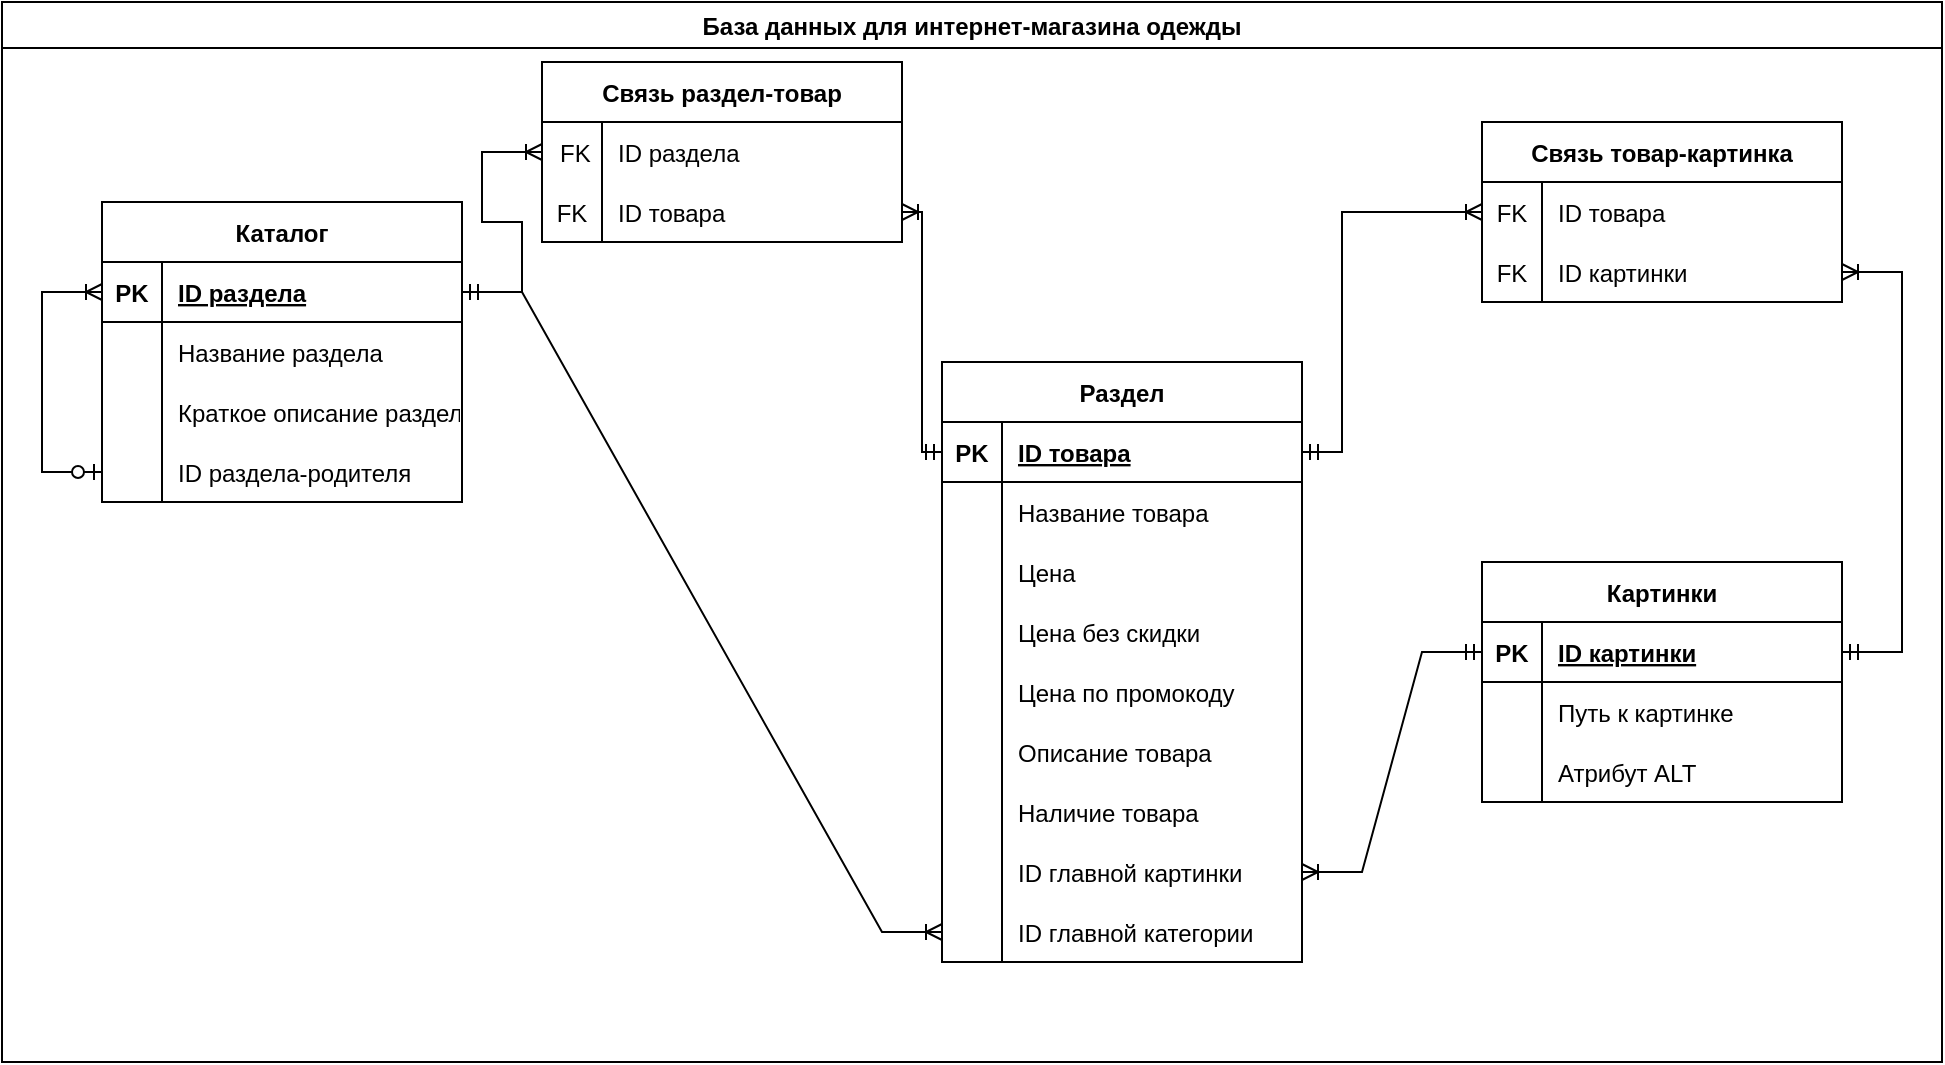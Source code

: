 <mxfile version="19.0.2" type="device"><diagram id="R2lEEEUBdFMjLlhIrx00" name="Page-1"><mxGraphModel dx="782" dy="539" grid="1" gridSize="10" guides="1" tooltips="1" connect="1" arrows="1" fold="1" page="1" pageScale="1" pageWidth="1169" pageHeight="827" math="0" shadow="0" extFonts="Permanent Marker^https://fonts.googleapis.com/css?family=Permanent+Marker"><root><mxCell id="0"/><mxCell id="1" parent="0"/><mxCell id="BN_3y-U1vADkmixCZJ9w-1" value="База данных для интернет-магазина одежды" style="swimlane;" parent="1" vertex="1"><mxGeometry x="10" width="970" height="530" as="geometry"/></mxCell><mxCell id="BN_3y-U1vADkmixCZJ9w-2" value="Каталог" style="shape=table;startSize=30;container=1;collapsible=1;childLayout=tableLayout;fixedRows=1;rowLines=0;fontStyle=1;align=center;resizeLast=1;" parent="BN_3y-U1vADkmixCZJ9w-1" vertex="1"><mxGeometry x="50" y="100" width="180" height="150" as="geometry"/></mxCell><mxCell id="BN_3y-U1vADkmixCZJ9w-3" value="" style="shape=tableRow;horizontal=0;startSize=0;swimlaneHead=0;swimlaneBody=0;fillColor=none;collapsible=0;dropTarget=0;points=[[0,0.5],[1,0.5]];portConstraint=eastwest;top=0;left=0;right=0;bottom=1;" parent="BN_3y-U1vADkmixCZJ9w-2" vertex="1"><mxGeometry y="30" width="180" height="30" as="geometry"/></mxCell><mxCell id="BN_3y-U1vADkmixCZJ9w-4" value="PK" style="shape=partialRectangle;connectable=0;fillColor=none;top=0;left=0;bottom=0;right=0;fontStyle=1;overflow=hidden;" parent="BN_3y-U1vADkmixCZJ9w-3" vertex="1"><mxGeometry width="30" height="30" as="geometry"><mxRectangle width="30" height="30" as="alternateBounds"/></mxGeometry></mxCell><mxCell id="BN_3y-U1vADkmixCZJ9w-5" value="ID раздела" style="shape=partialRectangle;connectable=0;fillColor=none;top=0;left=0;bottom=0;right=0;align=left;spacingLeft=6;fontStyle=5;overflow=hidden;" parent="BN_3y-U1vADkmixCZJ9w-3" vertex="1"><mxGeometry x="30" width="150" height="30" as="geometry"><mxRectangle width="150" height="30" as="alternateBounds"/></mxGeometry></mxCell><mxCell id="BN_3y-U1vADkmixCZJ9w-6" value="" style="shape=tableRow;horizontal=0;startSize=0;swimlaneHead=0;swimlaneBody=0;fillColor=none;collapsible=0;dropTarget=0;points=[[0,0.5],[1,0.5]];portConstraint=eastwest;top=0;left=0;right=0;bottom=0;" parent="BN_3y-U1vADkmixCZJ9w-2" vertex="1"><mxGeometry y="60" width="180" height="30" as="geometry"/></mxCell><mxCell id="BN_3y-U1vADkmixCZJ9w-7" value="" style="shape=partialRectangle;connectable=0;fillColor=none;top=0;left=0;bottom=0;right=0;editable=1;overflow=hidden;" parent="BN_3y-U1vADkmixCZJ9w-6" vertex="1"><mxGeometry width="30" height="30" as="geometry"><mxRectangle width="30" height="30" as="alternateBounds"/></mxGeometry></mxCell><mxCell id="BN_3y-U1vADkmixCZJ9w-8" value="Название раздела" style="shape=partialRectangle;connectable=0;fillColor=none;top=0;left=0;bottom=0;right=0;align=left;spacingLeft=6;overflow=hidden;" parent="BN_3y-U1vADkmixCZJ9w-6" vertex="1"><mxGeometry x="30" width="150" height="30" as="geometry"><mxRectangle width="150" height="30" as="alternateBounds"/></mxGeometry></mxCell><mxCell id="ZzK4kLSiUDgxH4nlHfGo-33" style="shape=tableRow;horizontal=0;startSize=0;swimlaneHead=0;swimlaneBody=0;fillColor=none;collapsible=0;dropTarget=0;points=[[0,0.5],[1,0.5]];portConstraint=eastwest;top=0;left=0;right=0;bottom=0;" parent="BN_3y-U1vADkmixCZJ9w-2" vertex="1"><mxGeometry y="90" width="180" height="30" as="geometry"/></mxCell><mxCell id="ZzK4kLSiUDgxH4nlHfGo-34" style="shape=partialRectangle;connectable=0;fillColor=none;top=0;left=0;bottom=0;right=0;editable=1;overflow=hidden;" parent="ZzK4kLSiUDgxH4nlHfGo-33" vertex="1"><mxGeometry width="30" height="30" as="geometry"><mxRectangle width="30" height="30" as="alternateBounds"/></mxGeometry></mxCell><mxCell id="ZzK4kLSiUDgxH4nlHfGo-35" value="Краткое описание раздела" style="shape=partialRectangle;connectable=0;fillColor=none;top=0;left=0;bottom=0;right=0;align=left;spacingLeft=6;overflow=hidden;" parent="ZzK4kLSiUDgxH4nlHfGo-33" vertex="1"><mxGeometry x="30" width="150" height="30" as="geometry"><mxRectangle width="150" height="30" as="alternateBounds"/></mxGeometry></mxCell><mxCell id="_N6Pax0pi3sCVeasmeUb-1" style="shape=tableRow;horizontal=0;startSize=0;swimlaneHead=0;swimlaneBody=0;fillColor=none;collapsible=0;dropTarget=0;points=[[0,0.5],[1,0.5]];portConstraint=eastwest;top=0;left=0;right=0;bottom=0;" parent="BN_3y-U1vADkmixCZJ9w-2" vertex="1"><mxGeometry y="120" width="180" height="30" as="geometry"/></mxCell><mxCell id="_N6Pax0pi3sCVeasmeUb-2" style="shape=partialRectangle;connectable=0;fillColor=none;top=0;left=0;bottom=0;right=0;editable=1;overflow=hidden;" parent="_N6Pax0pi3sCVeasmeUb-1" vertex="1"><mxGeometry width="30" height="30" as="geometry"><mxRectangle width="30" height="30" as="alternateBounds"/></mxGeometry></mxCell><mxCell id="_N6Pax0pi3sCVeasmeUb-3" value="ID раздела-родителя" style="shape=partialRectangle;connectable=0;fillColor=none;top=0;left=0;bottom=0;right=0;align=left;spacingLeft=6;overflow=hidden;" parent="_N6Pax0pi3sCVeasmeUb-1" vertex="1"><mxGeometry x="30" width="150" height="30" as="geometry"><mxRectangle width="150" height="30" as="alternateBounds"/></mxGeometry></mxCell><mxCell id="_N6Pax0pi3sCVeasmeUb-15" value="" style="edgeStyle=elbowEdgeStyle;fontSize=12;html=1;endArrow=ERoneToMany;startArrow=ERzeroToOne;rounded=0;exitX=0;exitY=0.5;exitDx=0;exitDy=0;entryX=0;entryY=0.5;entryDx=0;entryDy=0;" parent="BN_3y-U1vADkmixCZJ9w-2" source="_N6Pax0pi3sCVeasmeUb-1" target="BN_3y-U1vADkmixCZJ9w-3" edge="1"><mxGeometry width="100" height="100" relative="1" as="geometry"><mxPoint x="20" y="300" as="sourcePoint"/><mxPoint x="120" y="200" as="targetPoint"/><Array as="points"><mxPoint x="-30" y="100"/></Array></mxGeometry></mxCell><mxCell id="BN_3y-U1vADkmixCZJ9w-23" value="Раздел" style="shape=table;startSize=30;container=1;collapsible=1;childLayout=tableLayout;fixedRows=1;rowLines=0;fontStyle=1;align=center;resizeLast=1;" parent="BN_3y-U1vADkmixCZJ9w-1" vertex="1"><mxGeometry x="470" y="180" width="180" height="300" as="geometry"/></mxCell><mxCell id="BN_3y-U1vADkmixCZJ9w-24" value="" style="shape=tableRow;horizontal=0;startSize=0;swimlaneHead=0;swimlaneBody=0;fillColor=none;collapsible=0;dropTarget=0;points=[[0,0.5],[1,0.5]];portConstraint=eastwest;top=0;left=0;right=0;bottom=1;" parent="BN_3y-U1vADkmixCZJ9w-23" vertex="1"><mxGeometry y="30" width="180" height="30" as="geometry"/></mxCell><mxCell id="BN_3y-U1vADkmixCZJ9w-25" value="PK" style="shape=partialRectangle;connectable=0;fillColor=none;top=0;left=0;bottom=0;right=0;fontStyle=1;overflow=hidden;" parent="BN_3y-U1vADkmixCZJ9w-24" vertex="1"><mxGeometry width="30" height="30" as="geometry"><mxRectangle width="30" height="30" as="alternateBounds"/></mxGeometry></mxCell><mxCell id="BN_3y-U1vADkmixCZJ9w-26" value="ID товара" style="shape=partialRectangle;connectable=0;fillColor=none;top=0;left=0;bottom=0;right=0;align=left;spacingLeft=6;fontStyle=5;overflow=hidden;" parent="BN_3y-U1vADkmixCZJ9w-24" vertex="1"><mxGeometry x="30" width="150" height="30" as="geometry"><mxRectangle width="150" height="30" as="alternateBounds"/></mxGeometry></mxCell><mxCell id="BN_3y-U1vADkmixCZJ9w-33" value="" style="shape=tableRow;horizontal=0;startSize=0;swimlaneHead=0;swimlaneBody=0;fillColor=none;collapsible=0;dropTarget=0;points=[[0,0.5],[1,0.5]];portConstraint=eastwest;top=0;left=0;right=0;bottom=0;" parent="BN_3y-U1vADkmixCZJ9w-23" vertex="1"><mxGeometry y="60" width="180" height="30" as="geometry"/></mxCell><mxCell id="BN_3y-U1vADkmixCZJ9w-34" value="" style="shape=partialRectangle;connectable=0;fillColor=none;top=0;left=0;bottom=0;right=0;editable=1;overflow=hidden;" parent="BN_3y-U1vADkmixCZJ9w-33" vertex="1"><mxGeometry width="30" height="30" as="geometry"><mxRectangle width="30" height="30" as="alternateBounds"/></mxGeometry></mxCell><mxCell id="BN_3y-U1vADkmixCZJ9w-35" value="Название товара" style="shape=partialRectangle;connectable=0;fillColor=none;top=0;left=0;bottom=0;right=0;align=left;spacingLeft=6;overflow=hidden;" parent="BN_3y-U1vADkmixCZJ9w-33" vertex="1"><mxGeometry x="30" width="150" height="30" as="geometry"><mxRectangle width="150" height="30" as="alternateBounds"/></mxGeometry></mxCell><mxCell id="Am7Mh1lWVWuJaoGx_Wcg-57" style="shape=tableRow;horizontal=0;startSize=0;swimlaneHead=0;swimlaneBody=0;fillColor=none;collapsible=0;dropTarget=0;points=[[0,0.5],[1,0.5]];portConstraint=eastwest;top=0;left=0;right=0;bottom=0;" parent="BN_3y-U1vADkmixCZJ9w-23" vertex="1"><mxGeometry y="90" width="180" height="30" as="geometry"/></mxCell><mxCell id="Am7Mh1lWVWuJaoGx_Wcg-58" style="shape=partialRectangle;connectable=0;fillColor=none;top=0;left=0;bottom=0;right=0;editable=1;overflow=hidden;" parent="Am7Mh1lWVWuJaoGx_Wcg-57" vertex="1"><mxGeometry width="30" height="30" as="geometry"><mxRectangle width="30" height="30" as="alternateBounds"/></mxGeometry></mxCell><mxCell id="Am7Mh1lWVWuJaoGx_Wcg-59" value="Цена" style="shape=partialRectangle;connectable=0;fillColor=none;top=0;left=0;bottom=0;right=0;align=left;spacingLeft=6;overflow=hidden;" parent="Am7Mh1lWVWuJaoGx_Wcg-57" vertex="1"><mxGeometry x="30" width="150" height="30" as="geometry"><mxRectangle width="150" height="30" as="alternateBounds"/></mxGeometry></mxCell><mxCell id="Am7Mh1lWVWuJaoGx_Wcg-70" style="shape=tableRow;horizontal=0;startSize=0;swimlaneHead=0;swimlaneBody=0;fillColor=none;collapsible=0;dropTarget=0;points=[[0,0.5],[1,0.5]];portConstraint=eastwest;top=0;left=0;right=0;bottom=0;" parent="BN_3y-U1vADkmixCZJ9w-23" vertex="1"><mxGeometry y="120" width="180" height="30" as="geometry"/></mxCell><mxCell id="Am7Mh1lWVWuJaoGx_Wcg-71" style="shape=partialRectangle;connectable=0;fillColor=none;top=0;left=0;bottom=0;right=0;editable=1;overflow=hidden;" parent="Am7Mh1lWVWuJaoGx_Wcg-70" vertex="1"><mxGeometry width="30" height="30" as="geometry"><mxRectangle width="30" height="30" as="alternateBounds"/></mxGeometry></mxCell><mxCell id="Am7Mh1lWVWuJaoGx_Wcg-72" value="Цена без скидки" style="shape=partialRectangle;connectable=0;fillColor=none;top=0;left=0;bottom=0;right=0;align=left;spacingLeft=6;overflow=hidden;" parent="Am7Mh1lWVWuJaoGx_Wcg-70" vertex="1"><mxGeometry x="30" width="150" height="30" as="geometry"><mxRectangle width="150" height="30" as="alternateBounds"/></mxGeometry></mxCell><mxCell id="Am7Mh1lWVWuJaoGx_Wcg-67" style="shape=tableRow;horizontal=0;startSize=0;swimlaneHead=0;swimlaneBody=0;fillColor=none;collapsible=0;dropTarget=0;points=[[0,0.5],[1,0.5]];portConstraint=eastwest;top=0;left=0;right=0;bottom=0;" parent="BN_3y-U1vADkmixCZJ9w-23" vertex="1"><mxGeometry y="150" width="180" height="30" as="geometry"/></mxCell><mxCell id="Am7Mh1lWVWuJaoGx_Wcg-68" style="shape=partialRectangle;connectable=0;fillColor=none;top=0;left=0;bottom=0;right=0;editable=1;overflow=hidden;" parent="Am7Mh1lWVWuJaoGx_Wcg-67" vertex="1"><mxGeometry width="30" height="30" as="geometry"><mxRectangle width="30" height="30" as="alternateBounds"/></mxGeometry></mxCell><mxCell id="Am7Mh1lWVWuJaoGx_Wcg-69" value="Цена по промокоду" style="shape=partialRectangle;connectable=0;fillColor=none;top=0;left=0;bottom=0;right=0;align=left;spacingLeft=6;overflow=hidden;" parent="Am7Mh1lWVWuJaoGx_Wcg-67" vertex="1"><mxGeometry x="30" width="150" height="30" as="geometry"><mxRectangle width="150" height="30" as="alternateBounds"/></mxGeometry></mxCell><mxCell id="Am7Mh1lWVWuJaoGx_Wcg-64" style="shape=tableRow;horizontal=0;startSize=0;swimlaneHead=0;swimlaneBody=0;fillColor=none;collapsible=0;dropTarget=0;points=[[0,0.5],[1,0.5]];portConstraint=eastwest;top=0;left=0;right=0;bottom=0;" parent="BN_3y-U1vADkmixCZJ9w-23" vertex="1"><mxGeometry y="180" width="180" height="30" as="geometry"/></mxCell><mxCell id="Am7Mh1lWVWuJaoGx_Wcg-65" style="shape=partialRectangle;connectable=0;fillColor=none;top=0;left=0;bottom=0;right=0;editable=1;overflow=hidden;" parent="Am7Mh1lWVWuJaoGx_Wcg-64" vertex="1"><mxGeometry width="30" height="30" as="geometry"><mxRectangle width="30" height="30" as="alternateBounds"/></mxGeometry></mxCell><mxCell id="Am7Mh1lWVWuJaoGx_Wcg-66" value="Описание товара" style="shape=partialRectangle;connectable=0;fillColor=none;top=0;left=0;bottom=0;right=0;align=left;spacingLeft=6;overflow=hidden;" parent="Am7Mh1lWVWuJaoGx_Wcg-64" vertex="1"><mxGeometry x="30" width="150" height="30" as="geometry"><mxRectangle width="150" height="30" as="alternateBounds"/></mxGeometry></mxCell><mxCell id="Am7Mh1lWVWuJaoGx_Wcg-73" style="shape=tableRow;horizontal=0;startSize=0;swimlaneHead=0;swimlaneBody=0;fillColor=none;collapsible=0;dropTarget=0;points=[[0,0.5],[1,0.5]];portConstraint=eastwest;top=0;left=0;right=0;bottom=0;" parent="BN_3y-U1vADkmixCZJ9w-23" vertex="1"><mxGeometry y="210" width="180" height="30" as="geometry"/></mxCell><mxCell id="Am7Mh1lWVWuJaoGx_Wcg-74" style="shape=partialRectangle;connectable=0;fillColor=none;top=0;left=0;bottom=0;right=0;editable=1;overflow=hidden;" parent="Am7Mh1lWVWuJaoGx_Wcg-73" vertex="1"><mxGeometry width="30" height="30" as="geometry"><mxRectangle width="30" height="30" as="alternateBounds"/></mxGeometry></mxCell><mxCell id="Am7Mh1lWVWuJaoGx_Wcg-75" value="Наличие товара" style="shape=partialRectangle;connectable=0;fillColor=none;top=0;left=0;bottom=0;right=0;align=left;spacingLeft=6;overflow=hidden;" parent="Am7Mh1lWVWuJaoGx_Wcg-73" vertex="1"><mxGeometry x="30" width="150" height="30" as="geometry"><mxRectangle width="150" height="30" as="alternateBounds"/></mxGeometry></mxCell><mxCell id="_N6Pax0pi3sCVeasmeUb-4" style="shape=tableRow;horizontal=0;startSize=0;swimlaneHead=0;swimlaneBody=0;fillColor=none;collapsible=0;dropTarget=0;points=[[0,0.5],[1,0.5]];portConstraint=eastwest;top=0;left=0;right=0;bottom=0;" parent="BN_3y-U1vADkmixCZJ9w-23" vertex="1"><mxGeometry y="240" width="180" height="30" as="geometry"/></mxCell><mxCell id="_N6Pax0pi3sCVeasmeUb-5" style="shape=partialRectangle;connectable=0;fillColor=none;top=0;left=0;bottom=0;right=0;editable=1;overflow=hidden;" parent="_N6Pax0pi3sCVeasmeUb-4" vertex="1"><mxGeometry width="30" height="30" as="geometry"><mxRectangle width="30" height="30" as="alternateBounds"/></mxGeometry></mxCell><mxCell id="_N6Pax0pi3sCVeasmeUb-6" value="ID главной картинки" style="shape=partialRectangle;connectable=0;fillColor=none;top=0;left=0;bottom=0;right=0;align=left;spacingLeft=6;overflow=hidden;" parent="_N6Pax0pi3sCVeasmeUb-4" vertex="1"><mxGeometry x="30" width="150" height="30" as="geometry"><mxRectangle width="150" height="30" as="alternateBounds"/></mxGeometry></mxCell><mxCell id="_N6Pax0pi3sCVeasmeUb-7" style="shape=tableRow;horizontal=0;startSize=0;swimlaneHead=0;swimlaneBody=0;fillColor=none;collapsible=0;dropTarget=0;points=[[0,0.5],[1,0.5]];portConstraint=eastwest;top=0;left=0;right=0;bottom=0;" parent="BN_3y-U1vADkmixCZJ9w-23" vertex="1"><mxGeometry y="270" width="180" height="30" as="geometry"/></mxCell><mxCell id="_N6Pax0pi3sCVeasmeUb-8" style="shape=partialRectangle;connectable=0;fillColor=none;top=0;left=0;bottom=0;right=0;editable=1;overflow=hidden;" parent="_N6Pax0pi3sCVeasmeUb-7" vertex="1"><mxGeometry width="30" height="30" as="geometry"><mxRectangle width="30" height="30" as="alternateBounds"/></mxGeometry></mxCell><mxCell id="_N6Pax0pi3sCVeasmeUb-9" value="ID главной категории" style="shape=partialRectangle;connectable=0;fillColor=none;top=0;left=0;bottom=0;right=0;align=left;spacingLeft=6;overflow=hidden;" parent="_N6Pax0pi3sCVeasmeUb-7" vertex="1"><mxGeometry x="30" width="150" height="30" as="geometry"><mxRectangle width="150" height="30" as="alternateBounds"/></mxGeometry></mxCell><mxCell id="ZzK4kLSiUDgxH4nlHfGo-14" value="Связь раздел-товар" style="shape=table;startSize=30;container=1;collapsible=1;childLayout=tableLayout;fixedRows=1;rowLines=0;fontStyle=1;align=center;resizeLast=1;" parent="BN_3y-U1vADkmixCZJ9w-1" vertex="1"><mxGeometry x="270" y="30" width="180" height="90" as="geometry"/></mxCell><mxCell id="ZzK4kLSiUDgxH4nlHfGo-18" value="" style="shape=tableRow;horizontal=0;startSize=0;swimlaneHead=0;swimlaneBody=0;fillColor=none;collapsible=0;dropTarget=0;points=[[0,0.5],[1,0.5]];portConstraint=eastwest;top=0;left=0;right=0;bottom=0;" parent="ZzK4kLSiUDgxH4nlHfGo-14" vertex="1"><mxGeometry y="30" width="180" height="30" as="geometry"/></mxCell><mxCell id="ZzK4kLSiUDgxH4nlHfGo-19" value=" FK" style="shape=partialRectangle;connectable=0;fillColor=none;top=0;left=0;bottom=0;right=0;editable=1;overflow=hidden;" parent="ZzK4kLSiUDgxH4nlHfGo-18" vertex="1"><mxGeometry width="30" height="30" as="geometry"><mxRectangle width="30" height="30" as="alternateBounds"/></mxGeometry></mxCell><mxCell id="ZzK4kLSiUDgxH4nlHfGo-20" value="ID раздела" style="shape=partialRectangle;connectable=0;fillColor=none;top=0;left=0;bottom=0;right=0;align=left;spacingLeft=6;overflow=hidden;" parent="ZzK4kLSiUDgxH4nlHfGo-18" vertex="1"><mxGeometry x="30" width="150" height="30" as="geometry"><mxRectangle width="150" height="30" as="alternateBounds"/></mxGeometry></mxCell><mxCell id="ZzK4kLSiUDgxH4nlHfGo-21" value="" style="shape=tableRow;horizontal=0;startSize=0;swimlaneHead=0;swimlaneBody=0;fillColor=none;collapsible=0;dropTarget=0;points=[[0,0.5],[1,0.5]];portConstraint=eastwest;top=0;left=0;right=0;bottom=0;" parent="ZzK4kLSiUDgxH4nlHfGo-14" vertex="1"><mxGeometry y="60" width="180" height="30" as="geometry"/></mxCell><mxCell id="ZzK4kLSiUDgxH4nlHfGo-22" value="FK" style="shape=partialRectangle;connectable=0;fillColor=none;top=0;left=0;bottom=0;right=0;editable=1;overflow=hidden;" parent="ZzK4kLSiUDgxH4nlHfGo-21" vertex="1"><mxGeometry width="30" height="30" as="geometry"><mxRectangle width="30" height="30" as="alternateBounds"/></mxGeometry></mxCell><mxCell id="ZzK4kLSiUDgxH4nlHfGo-23" value="ID товара" style="shape=partialRectangle;connectable=0;fillColor=none;top=0;left=0;bottom=0;right=0;align=left;spacingLeft=6;overflow=hidden;" parent="ZzK4kLSiUDgxH4nlHfGo-21" vertex="1"><mxGeometry x="30" width="150" height="30" as="geometry"><mxRectangle width="150" height="30" as="alternateBounds"/></mxGeometry></mxCell><mxCell id="ZzK4kLSiUDgxH4nlHfGo-28" value="" style="edgeStyle=entityRelationEdgeStyle;fontSize=12;html=1;endArrow=ERoneToMany;startArrow=ERmandOne;rounded=0;entryX=0;entryY=0.5;entryDx=0;entryDy=0;exitX=1;exitY=0.5;exitDx=0;exitDy=0;" parent="BN_3y-U1vADkmixCZJ9w-1" source="BN_3y-U1vADkmixCZJ9w-3" target="ZzK4kLSiUDgxH4nlHfGo-18" edge="1"><mxGeometry width="100" height="100" relative="1" as="geometry"><mxPoint x="390" y="320" as="sourcePoint"/><mxPoint x="490" y="220" as="targetPoint"/></mxGeometry></mxCell><mxCell id="ZzK4kLSiUDgxH4nlHfGo-62" value="Картинки" style="shape=table;startSize=30;container=1;collapsible=1;childLayout=tableLayout;fixedRows=1;rowLines=0;fontStyle=1;align=center;resizeLast=1;strokeColor=default;" parent="BN_3y-U1vADkmixCZJ9w-1" vertex="1"><mxGeometry x="740" y="280" width="180" height="120" as="geometry"/></mxCell><mxCell id="ZzK4kLSiUDgxH4nlHfGo-63" value="" style="shape=tableRow;horizontal=0;startSize=0;swimlaneHead=0;swimlaneBody=0;fillColor=none;collapsible=0;dropTarget=0;points=[[0,0.5],[1,0.5]];portConstraint=eastwest;top=0;left=0;right=0;bottom=1;strokeColor=default;" parent="ZzK4kLSiUDgxH4nlHfGo-62" vertex="1"><mxGeometry y="30" width="180" height="30" as="geometry"/></mxCell><mxCell id="ZzK4kLSiUDgxH4nlHfGo-64" value="PK" style="shape=partialRectangle;connectable=0;fillColor=none;top=0;left=0;bottom=0;right=0;fontStyle=1;overflow=hidden;strokeColor=default;" parent="ZzK4kLSiUDgxH4nlHfGo-63" vertex="1"><mxGeometry width="30" height="30" as="geometry"><mxRectangle width="30" height="30" as="alternateBounds"/></mxGeometry></mxCell><mxCell id="ZzK4kLSiUDgxH4nlHfGo-65" value="ID картинки" style="shape=partialRectangle;connectable=0;fillColor=none;top=0;left=0;bottom=0;right=0;align=left;spacingLeft=6;fontStyle=5;overflow=hidden;strokeColor=default;" parent="ZzK4kLSiUDgxH4nlHfGo-63" vertex="1"><mxGeometry x="30" width="150" height="30" as="geometry"><mxRectangle width="150" height="30" as="alternateBounds"/></mxGeometry></mxCell><mxCell id="ZzK4kLSiUDgxH4nlHfGo-66" value="" style="shape=tableRow;horizontal=0;startSize=0;swimlaneHead=0;swimlaneBody=0;fillColor=none;collapsible=0;dropTarget=0;points=[[0,0.5],[1,0.5]];portConstraint=eastwest;top=0;left=0;right=0;bottom=0;strokeColor=default;" parent="ZzK4kLSiUDgxH4nlHfGo-62" vertex="1"><mxGeometry y="60" width="180" height="30" as="geometry"/></mxCell><mxCell id="ZzK4kLSiUDgxH4nlHfGo-67" value="" style="shape=partialRectangle;connectable=0;fillColor=none;top=0;left=0;bottom=0;right=0;editable=1;overflow=hidden;strokeColor=default;" parent="ZzK4kLSiUDgxH4nlHfGo-66" vertex="1"><mxGeometry width="30" height="30" as="geometry"><mxRectangle width="30" height="30" as="alternateBounds"/></mxGeometry></mxCell><mxCell id="ZzK4kLSiUDgxH4nlHfGo-68" value="Путь к картинке" style="shape=partialRectangle;connectable=0;fillColor=none;top=0;left=0;bottom=0;right=0;align=left;spacingLeft=6;overflow=hidden;strokeColor=default;" parent="ZzK4kLSiUDgxH4nlHfGo-66" vertex="1"><mxGeometry x="30" width="150" height="30" as="geometry"><mxRectangle width="150" height="30" as="alternateBounds"/></mxGeometry></mxCell><mxCell id="Am7Mh1lWVWuJaoGx_Wcg-54" style="shape=tableRow;horizontal=0;startSize=0;swimlaneHead=0;swimlaneBody=0;fillColor=none;collapsible=0;dropTarget=0;points=[[0,0.5],[1,0.5]];portConstraint=eastwest;top=0;left=0;right=0;bottom=0;strokeColor=default;" parent="ZzK4kLSiUDgxH4nlHfGo-62" vertex="1"><mxGeometry y="90" width="180" height="30" as="geometry"/></mxCell><mxCell id="Am7Mh1lWVWuJaoGx_Wcg-55" style="shape=partialRectangle;connectable=0;fillColor=none;top=0;left=0;bottom=0;right=0;editable=1;overflow=hidden;strokeColor=default;" parent="Am7Mh1lWVWuJaoGx_Wcg-54" vertex="1"><mxGeometry width="30" height="30" as="geometry"><mxRectangle width="30" height="30" as="alternateBounds"/></mxGeometry></mxCell><mxCell id="Am7Mh1lWVWuJaoGx_Wcg-56" value="Атрибут ALT" style="shape=partialRectangle;connectable=0;fillColor=none;top=0;left=0;bottom=0;right=0;align=left;spacingLeft=6;overflow=hidden;strokeColor=default;" parent="Am7Mh1lWVWuJaoGx_Wcg-54" vertex="1"><mxGeometry x="30" width="150" height="30" as="geometry"><mxRectangle width="150" height="30" as="alternateBounds"/></mxGeometry></mxCell><mxCell id="ZzK4kLSiUDgxH4nlHfGo-88" value="Связь товар-картинка" style="shape=table;startSize=30;container=1;collapsible=1;childLayout=tableLayout;fixedRows=1;rowLines=0;fontStyle=1;align=center;resizeLast=1;strokeColor=default;" parent="BN_3y-U1vADkmixCZJ9w-1" vertex="1"><mxGeometry x="740" y="60" width="180" height="90" as="geometry"/></mxCell><mxCell id="ZzK4kLSiUDgxH4nlHfGo-89" value="" style="shape=tableRow;horizontal=0;startSize=0;swimlaneHead=0;swimlaneBody=0;fillColor=none;collapsible=0;dropTarget=0;points=[[0,0.5],[1,0.5]];portConstraint=eastwest;top=0;left=0;right=0;bottom=0;strokeColor=default;" parent="ZzK4kLSiUDgxH4nlHfGo-88" vertex="1"><mxGeometry y="30" width="180" height="30" as="geometry"/></mxCell><mxCell id="ZzK4kLSiUDgxH4nlHfGo-90" value="FK" style="shape=partialRectangle;connectable=0;fillColor=none;top=0;left=0;bottom=0;right=0;fontStyle=0;overflow=hidden;strokeColor=default;" parent="ZzK4kLSiUDgxH4nlHfGo-89" vertex="1"><mxGeometry width="30.0" height="30" as="geometry"><mxRectangle width="30.0" height="30" as="alternateBounds"/></mxGeometry></mxCell><mxCell id="ZzK4kLSiUDgxH4nlHfGo-91" value="ID товара" style="shape=partialRectangle;connectable=0;fillColor=none;top=0;left=0;bottom=0;right=0;align=left;spacingLeft=6;fontStyle=0;overflow=hidden;strokeColor=default;" parent="ZzK4kLSiUDgxH4nlHfGo-89" vertex="1"><mxGeometry x="30.0" width="150.0" height="30" as="geometry"><mxRectangle width="150.0" height="30" as="alternateBounds"/></mxGeometry></mxCell><mxCell id="ZzK4kLSiUDgxH4nlHfGo-92" value="" style="shape=tableRow;horizontal=0;startSize=0;swimlaneHead=0;swimlaneBody=0;fillColor=none;collapsible=0;dropTarget=0;points=[[0,0.5],[1,0.5]];portConstraint=eastwest;top=0;left=0;right=0;bottom=1;strokeColor=default;" parent="ZzK4kLSiUDgxH4nlHfGo-88" vertex="1"><mxGeometry y="60" width="180" height="30" as="geometry"/></mxCell><mxCell id="ZzK4kLSiUDgxH4nlHfGo-93" value="FK" style="shape=partialRectangle;connectable=0;fillColor=none;top=0;left=0;bottom=0;right=0;fontStyle=0;overflow=hidden;strokeColor=default;" parent="ZzK4kLSiUDgxH4nlHfGo-92" vertex="1"><mxGeometry width="30.0" height="30" as="geometry"><mxRectangle width="30.0" height="30" as="alternateBounds"/></mxGeometry></mxCell><mxCell id="ZzK4kLSiUDgxH4nlHfGo-94" value="ID картинки" style="shape=partialRectangle;connectable=0;fillColor=none;top=0;left=0;bottom=0;right=0;align=left;spacingLeft=6;fontStyle=0;overflow=hidden;strokeColor=default;" parent="ZzK4kLSiUDgxH4nlHfGo-92" vertex="1"><mxGeometry x="30.0" width="150.0" height="30" as="geometry"><mxRectangle width="150.0" height="30" as="alternateBounds"/></mxGeometry></mxCell><mxCell id="ZzK4kLSiUDgxH4nlHfGo-101" value="" style="edgeStyle=entityRelationEdgeStyle;fontSize=12;html=1;endArrow=ERoneToMany;startArrow=ERmandOne;rounded=0;entryX=1;entryY=0.5;entryDx=0;entryDy=0;exitX=1;exitY=0.5;exitDx=0;exitDy=0;" parent="BN_3y-U1vADkmixCZJ9w-1" source="ZzK4kLSiUDgxH4nlHfGo-63" target="ZzK4kLSiUDgxH4nlHfGo-92" edge="1"><mxGeometry width="100" height="100" relative="1" as="geometry"><mxPoint x="250" y="260" as="sourcePoint"/><mxPoint x="334" y="290" as="targetPoint"/></mxGeometry></mxCell><mxCell id="ZzK4kLSiUDgxH4nlHfGo-102" value="" style="edgeStyle=elbowEdgeStyle;fontSize=12;html=1;endArrow=ERoneToMany;startArrow=ERmandOne;rounded=0;entryX=0;entryY=0.5;entryDx=0;entryDy=0;exitX=1;exitY=0.5;exitDx=0;exitDy=0;" parent="BN_3y-U1vADkmixCZJ9w-1" source="BN_3y-U1vADkmixCZJ9w-24" target="ZzK4kLSiUDgxH4nlHfGo-89" edge="1"><mxGeometry width="100" height="100" relative="1" as="geometry"><mxPoint x="890" y="115" as="sourcePoint"/><mxPoint x="760" y="315" as="targetPoint"/><Array as="points"><mxPoint x="670" y="160"/></Array></mxGeometry></mxCell><mxCell id="Am7Mh1lWVWuJaoGx_Wcg-80" value="" style="edgeStyle=elbowEdgeStyle;fontSize=12;html=1;endArrow=ERoneToMany;startArrow=ERmandOne;rounded=0;entryX=1;entryY=0.5;entryDx=0;entryDy=0;exitX=0;exitY=0.5;exitDx=0;exitDy=0;" parent="BN_3y-U1vADkmixCZJ9w-1" source="BN_3y-U1vADkmixCZJ9w-24" target="ZzK4kLSiUDgxH4nlHfGo-21" edge="1"><mxGeometry width="100" height="100" relative="1" as="geometry"><mxPoint x="710" y="160" as="sourcePoint"/><mxPoint x="540" y="220" as="targetPoint"/><Array as="points"><mxPoint x="460" y="160"/><mxPoint x="770" y="155"/></Array></mxGeometry></mxCell><mxCell id="_N6Pax0pi3sCVeasmeUb-10" value="" style="edgeStyle=entityRelationEdgeStyle;fontSize=12;html=1;endArrow=ERoneToMany;startArrow=ERmandOne;rounded=0;entryX=1;entryY=0.5;entryDx=0;entryDy=0;exitX=0;exitY=0.5;exitDx=0;exitDy=0;" parent="BN_3y-U1vADkmixCZJ9w-1" source="ZzK4kLSiUDgxH4nlHfGo-63" target="_N6Pax0pi3sCVeasmeUb-4" edge="1"><mxGeometry width="100" height="100" relative="1" as="geometry"><mxPoint x="290" y="350" as="sourcePoint"/><mxPoint x="390" y="250" as="targetPoint"/></mxGeometry></mxCell><mxCell id="_N6Pax0pi3sCVeasmeUb-11" value="" style="edgeStyle=entityRelationEdgeStyle;fontSize=12;html=1;endArrow=ERoneToMany;startArrow=ERmandOne;rounded=0;entryX=0;entryY=0.5;entryDx=0;entryDy=0;exitX=1;exitY=0.5;exitDx=0;exitDy=0;" parent="BN_3y-U1vADkmixCZJ9w-1" source="BN_3y-U1vADkmixCZJ9w-3" target="_N6Pax0pi3sCVeasmeUb-7" edge="1"><mxGeometry width="100" height="100" relative="1" as="geometry"><mxPoint x="200" y="360" as="sourcePoint"/><mxPoint x="290" y="445" as="targetPoint"/></mxGeometry></mxCell></root></mxGraphModel></diagram></mxfile>